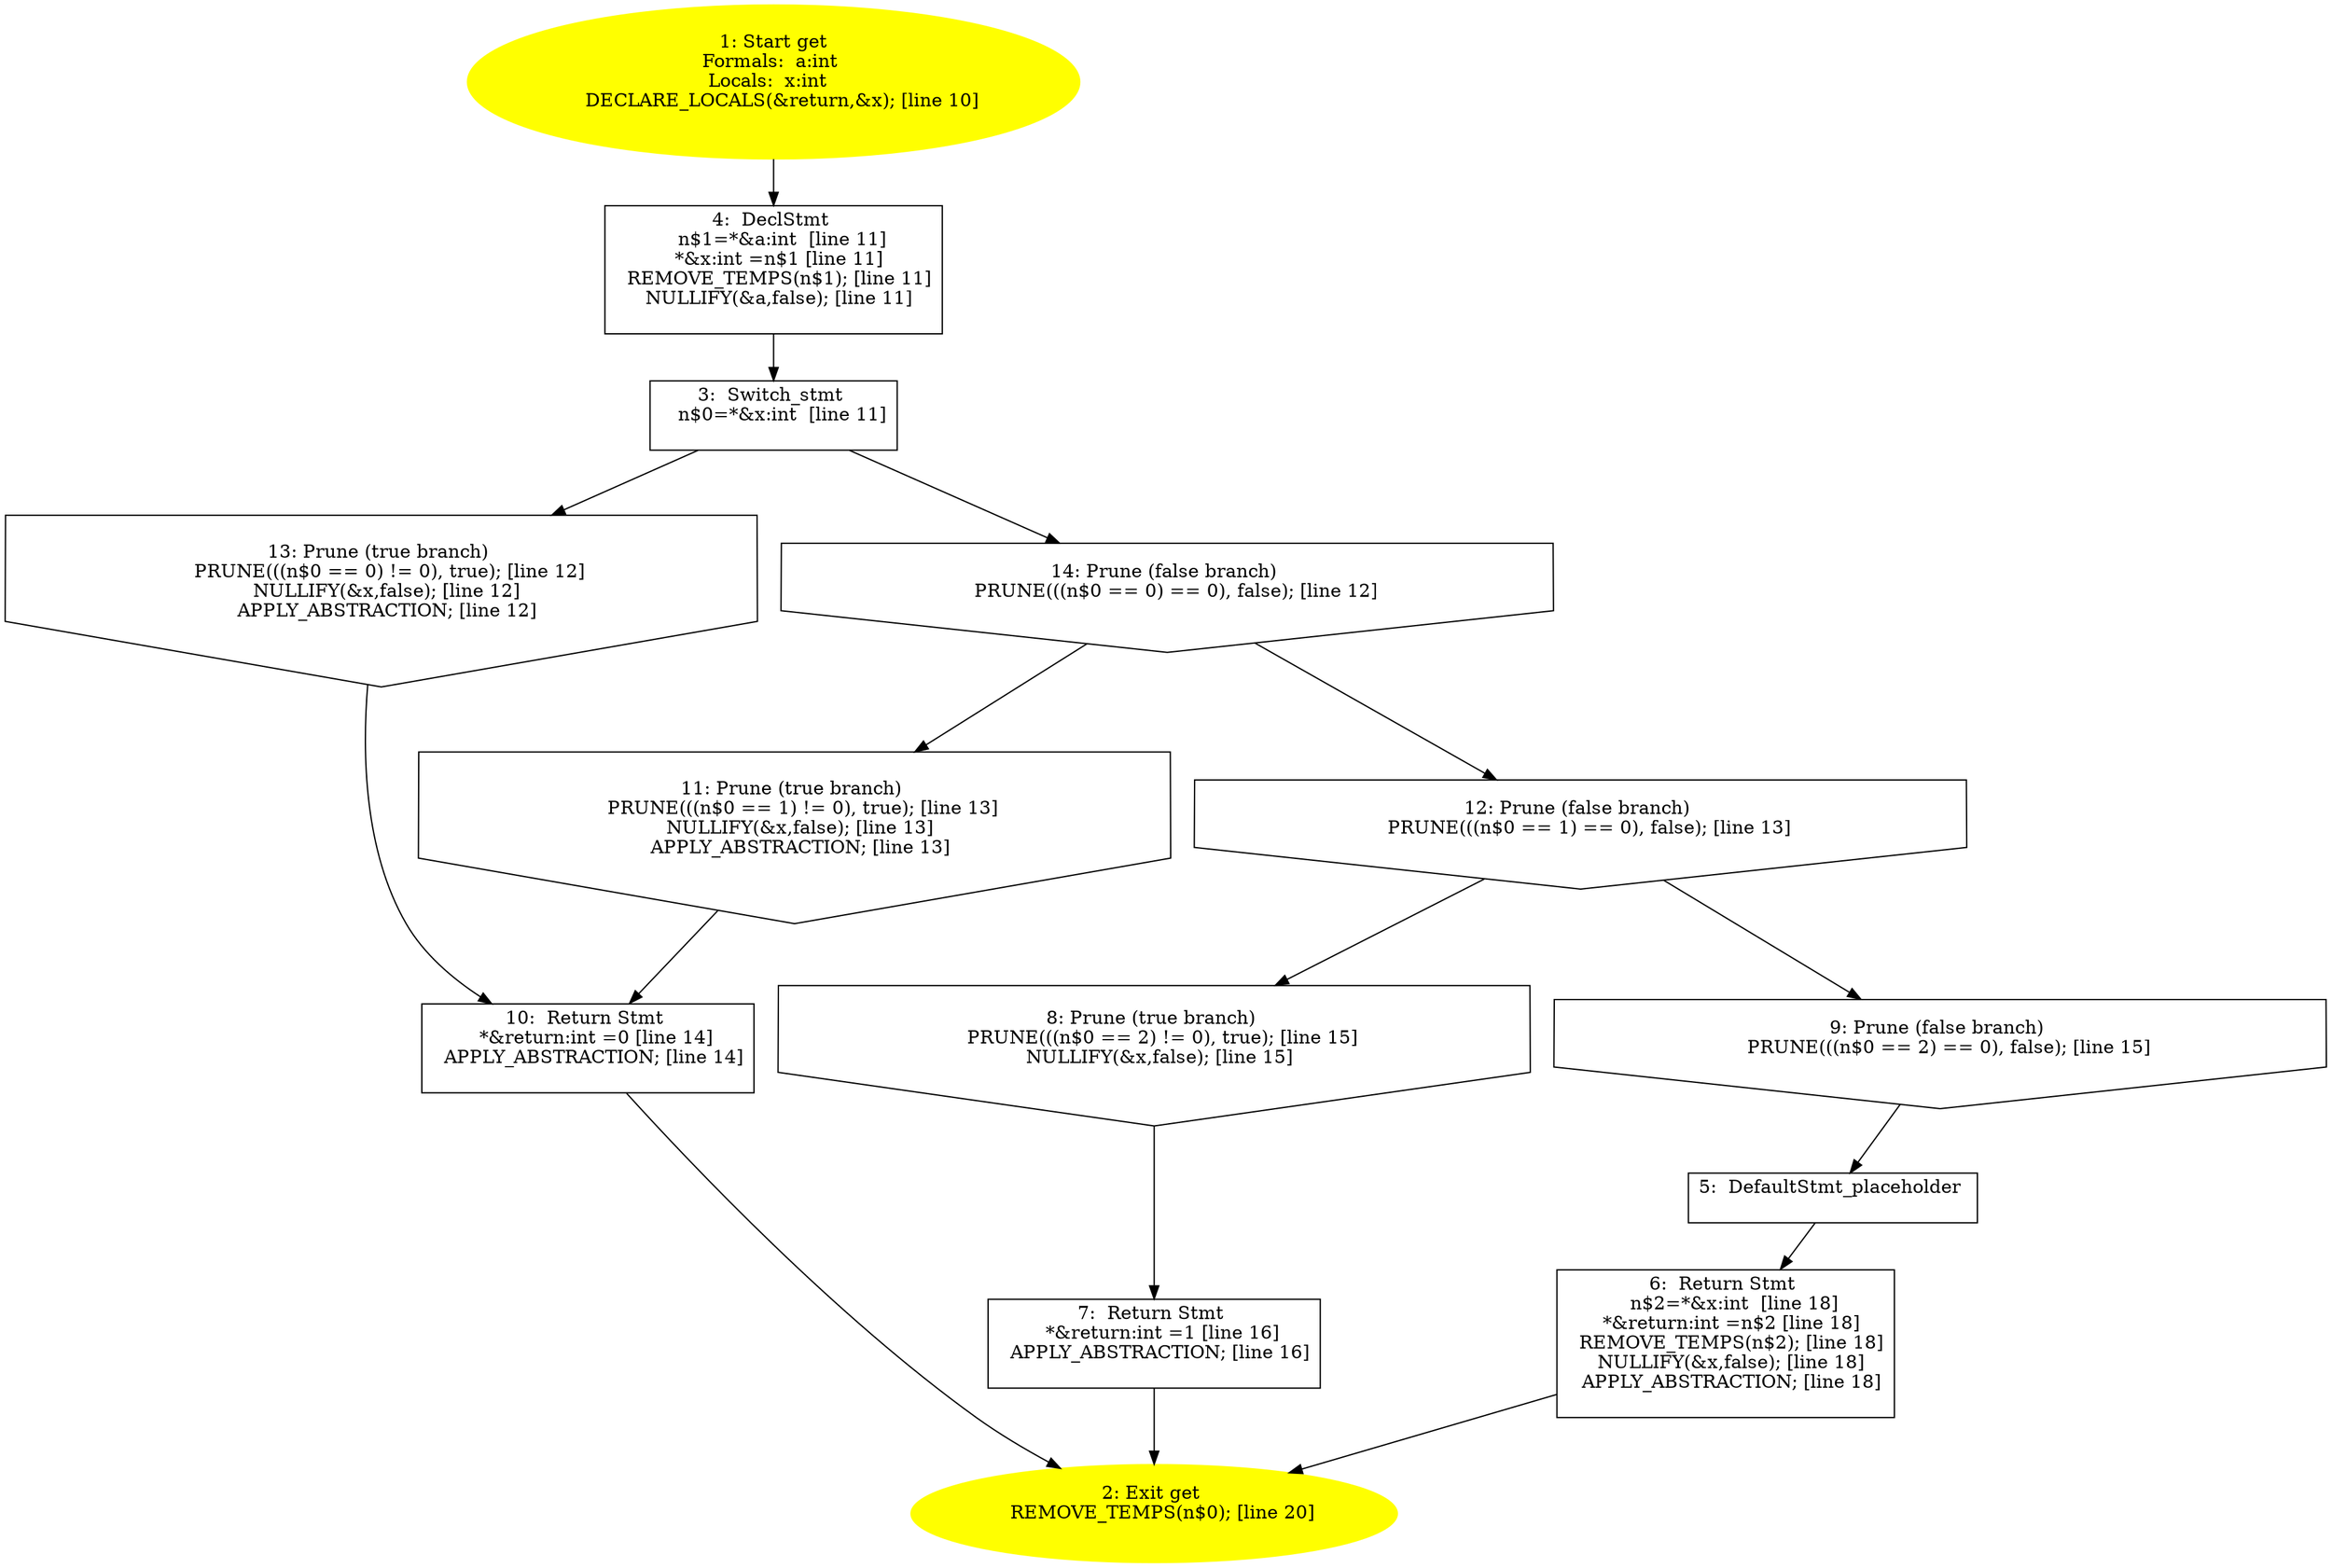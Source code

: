 digraph iCFG {
14 [label="14: Prune (false branch) \n   PRUNE(((n$0 == 0) == 0), false); [line 12]\n " shape="invhouse"]
	

	 14 -> 11 ;
	 14 -> 12 ;
13 [label="13: Prune (true branch) \n   PRUNE(((n$0 == 0) != 0), true); [line 12]\n  NULLIFY(&x,false); [line 12]\n  APPLY_ABSTRACTION; [line 12]\n " shape="invhouse"]
	

	 13 -> 10 ;
12 [label="12: Prune (false branch) \n   PRUNE(((n$0 == 1) == 0), false); [line 13]\n " shape="invhouse"]
	

	 12 -> 8 ;
	 12 -> 9 ;
11 [label="11: Prune (true branch) \n   PRUNE(((n$0 == 1) != 0), true); [line 13]\n  NULLIFY(&x,false); [line 13]\n  APPLY_ABSTRACTION; [line 13]\n " shape="invhouse"]
	

	 11 -> 10 ;
10 [label="10:  Return Stmt \n   *&return:int =0 [line 14]\n  APPLY_ABSTRACTION; [line 14]\n " shape="box"]
	

	 10 -> 2 ;
9 [label="9: Prune (false branch) \n   PRUNE(((n$0 == 2) == 0), false); [line 15]\n " shape="invhouse"]
	

	 9 -> 5 ;
8 [label="8: Prune (true branch) \n   PRUNE(((n$0 == 2) != 0), true); [line 15]\n  NULLIFY(&x,false); [line 15]\n " shape="invhouse"]
	

	 8 -> 7 ;
7 [label="7:  Return Stmt \n   *&return:int =1 [line 16]\n  APPLY_ABSTRACTION; [line 16]\n " shape="box"]
	

	 7 -> 2 ;
6 [label="6:  Return Stmt \n   n$2=*&x:int  [line 18]\n  *&return:int =n$2 [line 18]\n  REMOVE_TEMPS(n$2); [line 18]\n  NULLIFY(&x,false); [line 18]\n  APPLY_ABSTRACTION; [line 18]\n " shape="box"]
	

	 6 -> 2 ;
5 [label="5:  DefaultStmt_placeholder \n  " shape="box"]
	

	 5 -> 6 ;
4 [label="4:  DeclStmt \n   n$1=*&a:int  [line 11]\n  *&x:int =n$1 [line 11]\n  REMOVE_TEMPS(n$1); [line 11]\n  NULLIFY(&a,false); [line 11]\n " shape="box"]
	

	 4 -> 3 ;
3 [label="3:  Switch_stmt \n   n$0=*&x:int  [line 11]\n " shape="box"]
	

	 3 -> 13 ;
	 3 -> 14 ;
2 [label="2: Exit get \n   REMOVE_TEMPS(n$0); [line 20]\n " color=yellow style=filled]
	

1 [label="1: Start get\nFormals:  a:int \nLocals:  x:int  \n   DECLARE_LOCALS(&return,&x); [line 10]\n " color=yellow style=filled]
	

	 1 -> 4 ;
}
